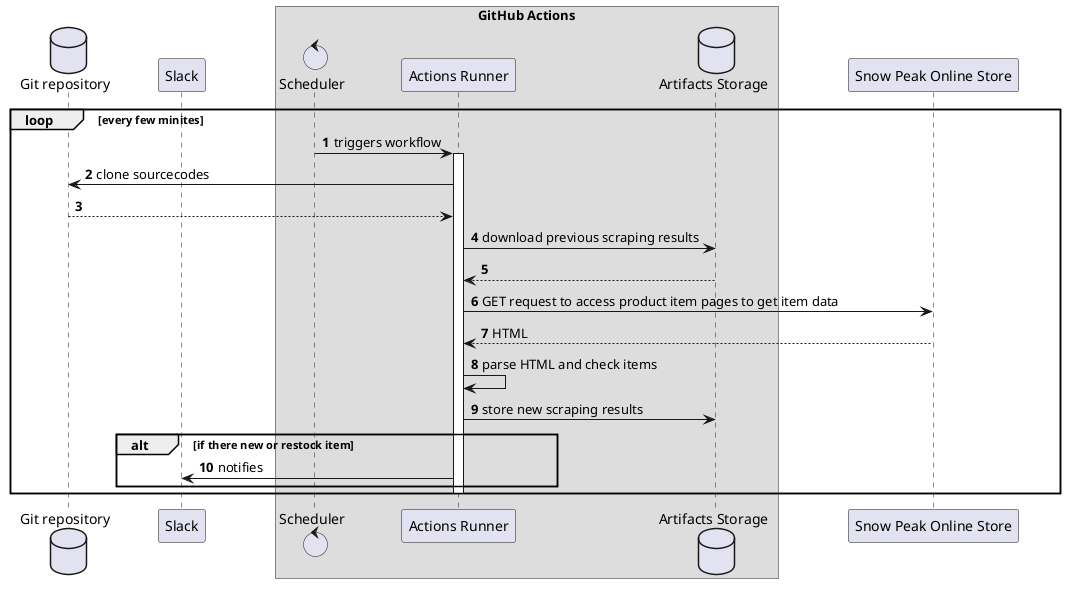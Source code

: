 @startuml architecture
autonumber
skinparam BoxPadding 32
skinparam ParticipantPadding 32

database "Git repository" as repo
participant "Slack" as slack

box GitHub Actions
control "Scheduler" as sche
participant "Actions Runner" as ghar
database "Artifacts Storage" as ars
end box

participant "Snow Peak Online Store" as sp

loop every few minites
  sche -> ghar: triggers workflow
  activate ghar
  ghar -> repo: clone sourcecodes
  ghar <-- repo
  ghar -> ars: download previous scraping results
  ghar <-- ars
  ghar -> sp: GET request to access product item pages to get item data
  ghar <-- sp: HTML
  ghar -> ghar: parse HTML and check items
  ghar -> ars: store new scraping results
  alt if there new or restock item
    ghar -> slack: notifies
  end
  deactivate ghar
end

@enduml